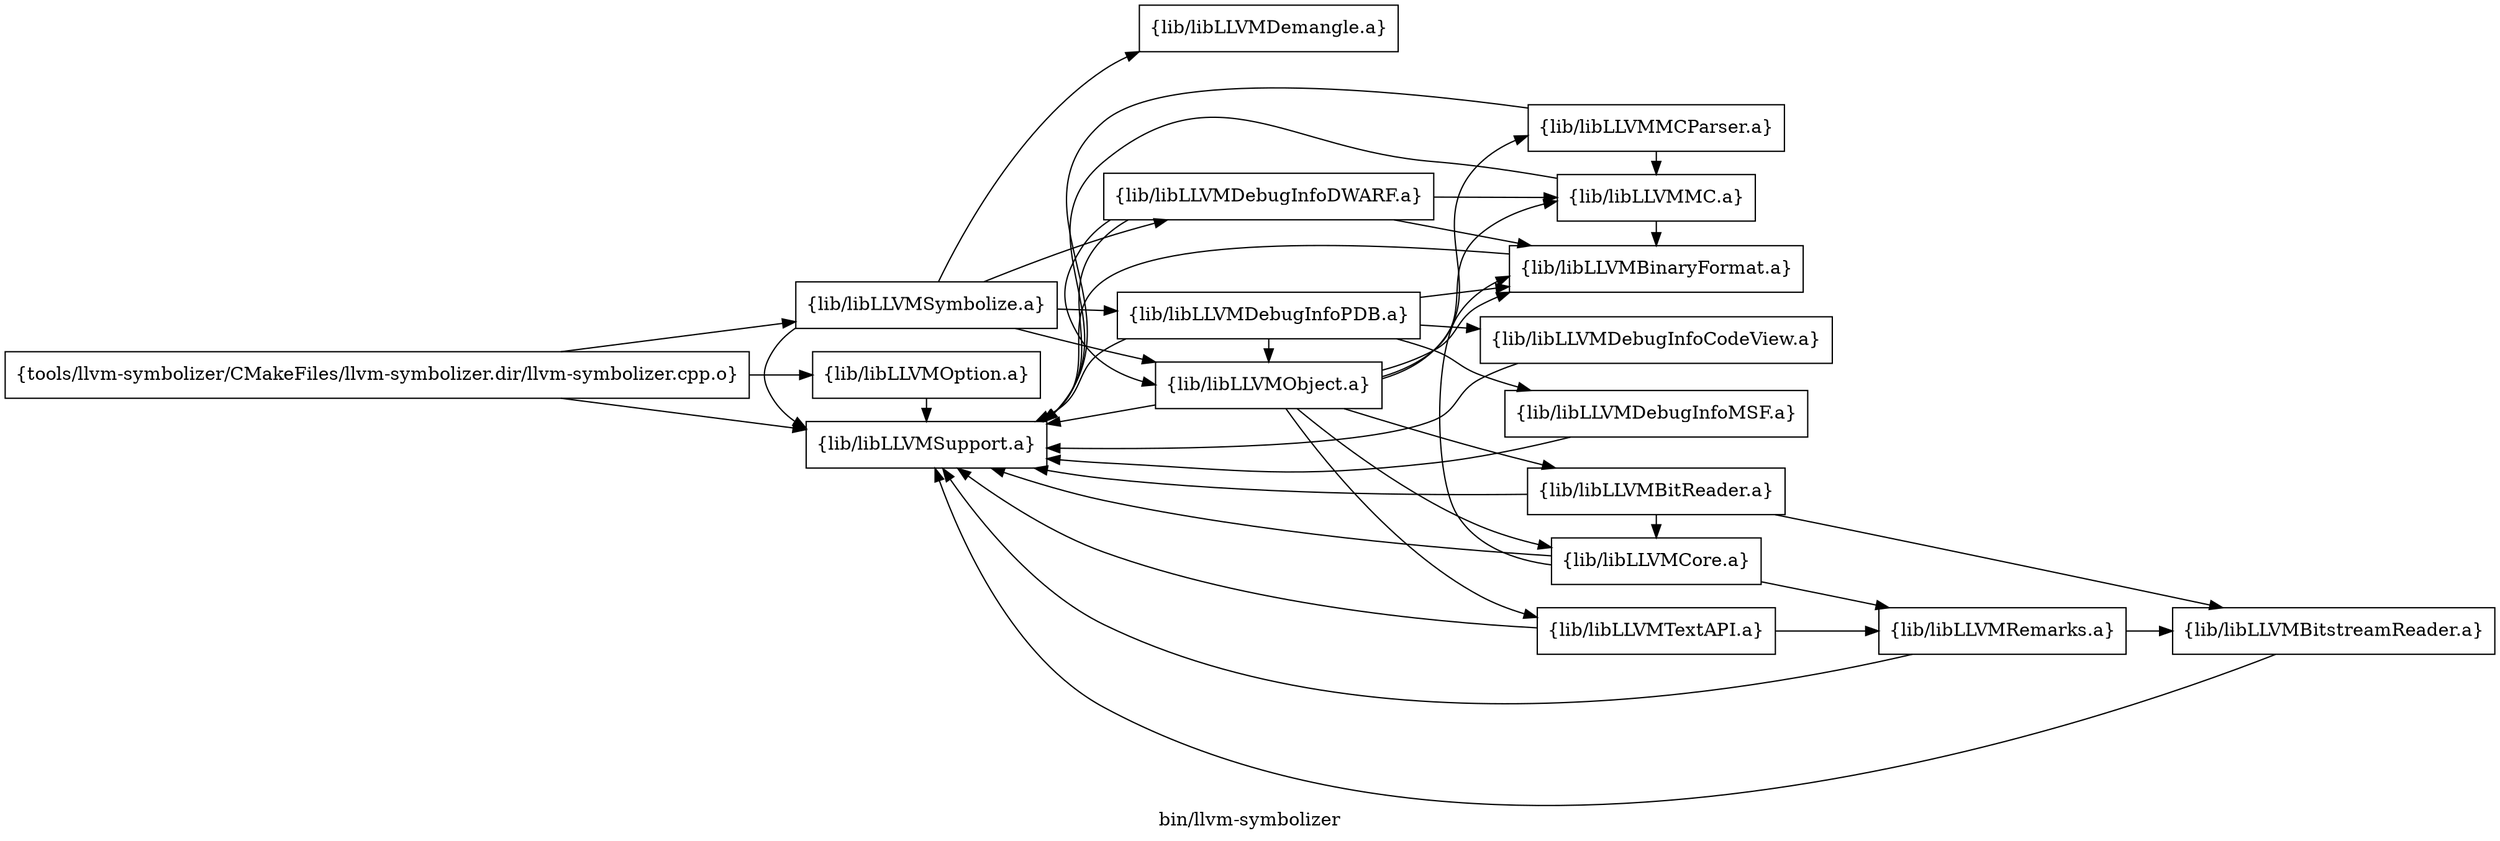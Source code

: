 digraph "bin/llvm-symbolizer" {
	label="bin/llvm-symbolizer";
	rankdir=LR;
	{ rank=same; Node0x55f808f91338;  }
	{ rank=same; Node0x55f808f8ed18; Node0x55f808f8f218; Node0x55f808f8f718;  }
	{ rank=same; Node0x55f808f91b58; Node0x55f808f91658; Node0x55f808f92558; Node0x55f808f92058;  }
	{ rank=same; Node0x55f808f94308; Node0x55f808f8e958; Node0x55f808f8c798; Node0x55f808f8d058; Node0x55f808f8b758; Node0x55f808f8bb68; Node0x55f808f8c068; Node0x55f808f8e048;  }

	Node0x55f808f91338 [shape=record,shape=box,group=0,label="{tools/llvm-symbolizer/CMakeFiles/llvm-symbolizer.dir/llvm-symbolizer.cpp.o}"];
	Node0x55f808f91338 -> Node0x55f808f8ed18;
	Node0x55f808f91338 -> Node0x55f808f8f218;
	Node0x55f808f91338 -> Node0x55f808f8f718;
	Node0x55f808f8ed18 [shape=record,shape=box,group=0,label="{lib/libLLVMOption.a}"];
	Node0x55f808f8ed18 -> Node0x55f808f8f218;
	Node0x55f808f8f218 [shape=record,shape=box,group=0,label="{lib/libLLVMSupport.a}"];
	Node0x55f808f8f718 [shape=record,shape=box,group=0,label="{lib/libLLVMSymbolize.a}"];
	Node0x55f808f8f718 -> Node0x55f808f8f218;
	Node0x55f808f8f718 -> Node0x55f808f91b58;
	Node0x55f808f8f718 -> Node0x55f808f91658;
	Node0x55f808f8f718 -> Node0x55f808f92558;
	Node0x55f808f8f718 -> Node0x55f808f92058;
	Node0x55f808f91b58 [shape=record,shape=box,group=0,label="{lib/libLLVMDemangle.a}"];
	Node0x55f808f91658 [shape=record,shape=box,group=0,label="{lib/libLLVMObject.a}"];
	Node0x55f808f91658 -> Node0x55f808f8f218;
	Node0x55f808f91658 -> Node0x55f808f94308;
	Node0x55f808f91658 -> Node0x55f808f8e958;
	Node0x55f808f91658 -> Node0x55f808f8c798;
	Node0x55f808f91658 -> Node0x55f808f8d058;
	Node0x55f808f91658 -> Node0x55f808f8b758;
	Node0x55f808f91658 -> Node0x55f808f8bb68;
	Node0x55f808f92558 [shape=record,shape=box,group=0,label="{lib/libLLVMDebugInfoDWARF.a}"];
	Node0x55f808f92558 -> Node0x55f808f8f218;
	Node0x55f808f92558 -> Node0x55f808f91658;
	Node0x55f808f92558 -> Node0x55f808f94308;
	Node0x55f808f92558 -> Node0x55f808f8b758;
	Node0x55f808f92058 [shape=record,shape=box,group=0,label="{lib/libLLVMDebugInfoPDB.a}"];
	Node0x55f808f92058 -> Node0x55f808f8f218;
	Node0x55f808f92058 -> Node0x55f808f91658;
	Node0x55f808f92058 -> Node0x55f808f94308;
	Node0x55f808f92058 -> Node0x55f808f8c068;
	Node0x55f808f92058 -> Node0x55f808f8e048;
	Node0x55f808f94308 [shape=record,shape=box,group=0,label="{lib/libLLVMBinaryFormat.a}"];
	Node0x55f808f94308 -> Node0x55f808f8f218;
	Node0x55f808f8e958 [shape=record,shape=box,group=0,label="{lib/libLLVMBitReader.a}"];
	Node0x55f808f8e958 -> Node0x55f808f8f218;
	Node0x55f808f8e958 -> Node0x55f808f8c798;
	Node0x55f808f8e958 -> Node0x55f808f8d1e8;
	Node0x55f808f8c798 [shape=record,shape=box,group=0,label="{lib/libLLVMCore.a}"];
	Node0x55f808f8c798 -> Node0x55f808f8f218;
	Node0x55f808f8c798 -> Node0x55f808f94308;
	Node0x55f808f8c798 -> Node0x55f808f8cc98;
	Node0x55f808f8d058 [shape=record,shape=box,group=0,label="{lib/libLLVMMCParser.a}"];
	Node0x55f808f8d058 -> Node0x55f808f8f218;
	Node0x55f808f8d058 -> Node0x55f808f8b758;
	Node0x55f808f8b758 [shape=record,shape=box,group=0,label="{lib/libLLVMMC.a}"];
	Node0x55f808f8b758 -> Node0x55f808f8f218;
	Node0x55f808f8b758 -> Node0x55f808f94308;
	Node0x55f808f8bb68 [shape=record,shape=box,group=0,label="{lib/libLLVMTextAPI.a}"];
	Node0x55f808f8bb68 -> Node0x55f808f8f218;
	Node0x55f808f8bb68 -> Node0x55f808f8cc98;
	Node0x55f808f8c068 [shape=record,shape=box,group=0,label="{lib/libLLVMDebugInfoCodeView.a}"];
	Node0x55f808f8c068 -> Node0x55f808f8f218;
	Node0x55f808f8e048 [shape=record,shape=box,group=0,label="{lib/libLLVMDebugInfoMSF.a}"];
	Node0x55f808f8e048 -> Node0x55f808f8f218;
	Node0x55f808f8d1e8 [shape=record,shape=box,group=0,label="{lib/libLLVMBitstreamReader.a}"];
	Node0x55f808f8d1e8 -> Node0x55f808f8f218;
	Node0x55f808f8cc98 [shape=record,shape=box,group=0,label="{lib/libLLVMRemarks.a}"];
	Node0x55f808f8cc98 -> Node0x55f808f8f218;
	Node0x55f808f8cc98 -> Node0x55f808f8d1e8;
}

